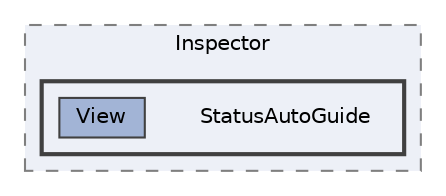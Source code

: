 digraph "C:/Users/むずでょ/Documents/Unity Projects/RMU-1-00-00-Research/Assets/RPGMaker/Codebase/Editor/Inspector/StatusAutoGuide"
{
 // LATEX_PDF_SIZE
  bgcolor="transparent";
  edge [fontname=Helvetica,fontsize=10,labelfontname=Helvetica,labelfontsize=10];
  node [fontname=Helvetica,fontsize=10,shape=box,height=0.2,width=0.4];
  compound=true
  subgraph clusterdir_556927790365328304c22c636a104915 {
    graph [ bgcolor="#edf0f7", pencolor="grey50", label="Inspector", fontname=Helvetica,fontsize=10 style="filled,dashed", URL="dir_556927790365328304c22c636a104915.html",tooltip=""]
  subgraph clusterdir_3ba81eec15f8390c327be3a258cd099f {
    graph [ bgcolor="#edf0f7", pencolor="grey25", label="", fontname=Helvetica,fontsize=10 style="filled,bold", URL="dir_3ba81eec15f8390c327be3a258cd099f.html",tooltip=""]
    dir_3ba81eec15f8390c327be3a258cd099f [shape=plaintext, label="StatusAutoGuide"];
  dir_a088ae9d4527707c9e2b75903102b7b7 [label="View", fillcolor="#a2b4d6", color="grey25", style="filled", URL="dir_a088ae9d4527707c9e2b75903102b7b7.html",tooltip=""];
  }
  }
}
